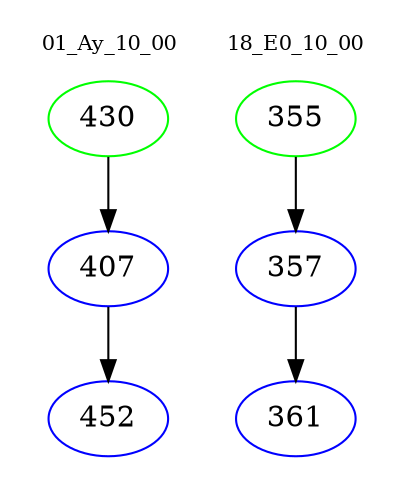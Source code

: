 digraph{
subgraph cluster_0 {
color = white
label = "01_Ay_10_00";
fontsize=10;
T0_430 [label="430", color="green"]
T0_430 -> T0_407 [color="black"]
T0_407 [label="407", color="blue"]
T0_407 -> T0_452 [color="black"]
T0_452 [label="452", color="blue"]
}
subgraph cluster_1 {
color = white
label = "18_E0_10_00";
fontsize=10;
T1_355 [label="355", color="green"]
T1_355 -> T1_357 [color="black"]
T1_357 [label="357", color="blue"]
T1_357 -> T1_361 [color="black"]
T1_361 [label="361", color="blue"]
}
}
